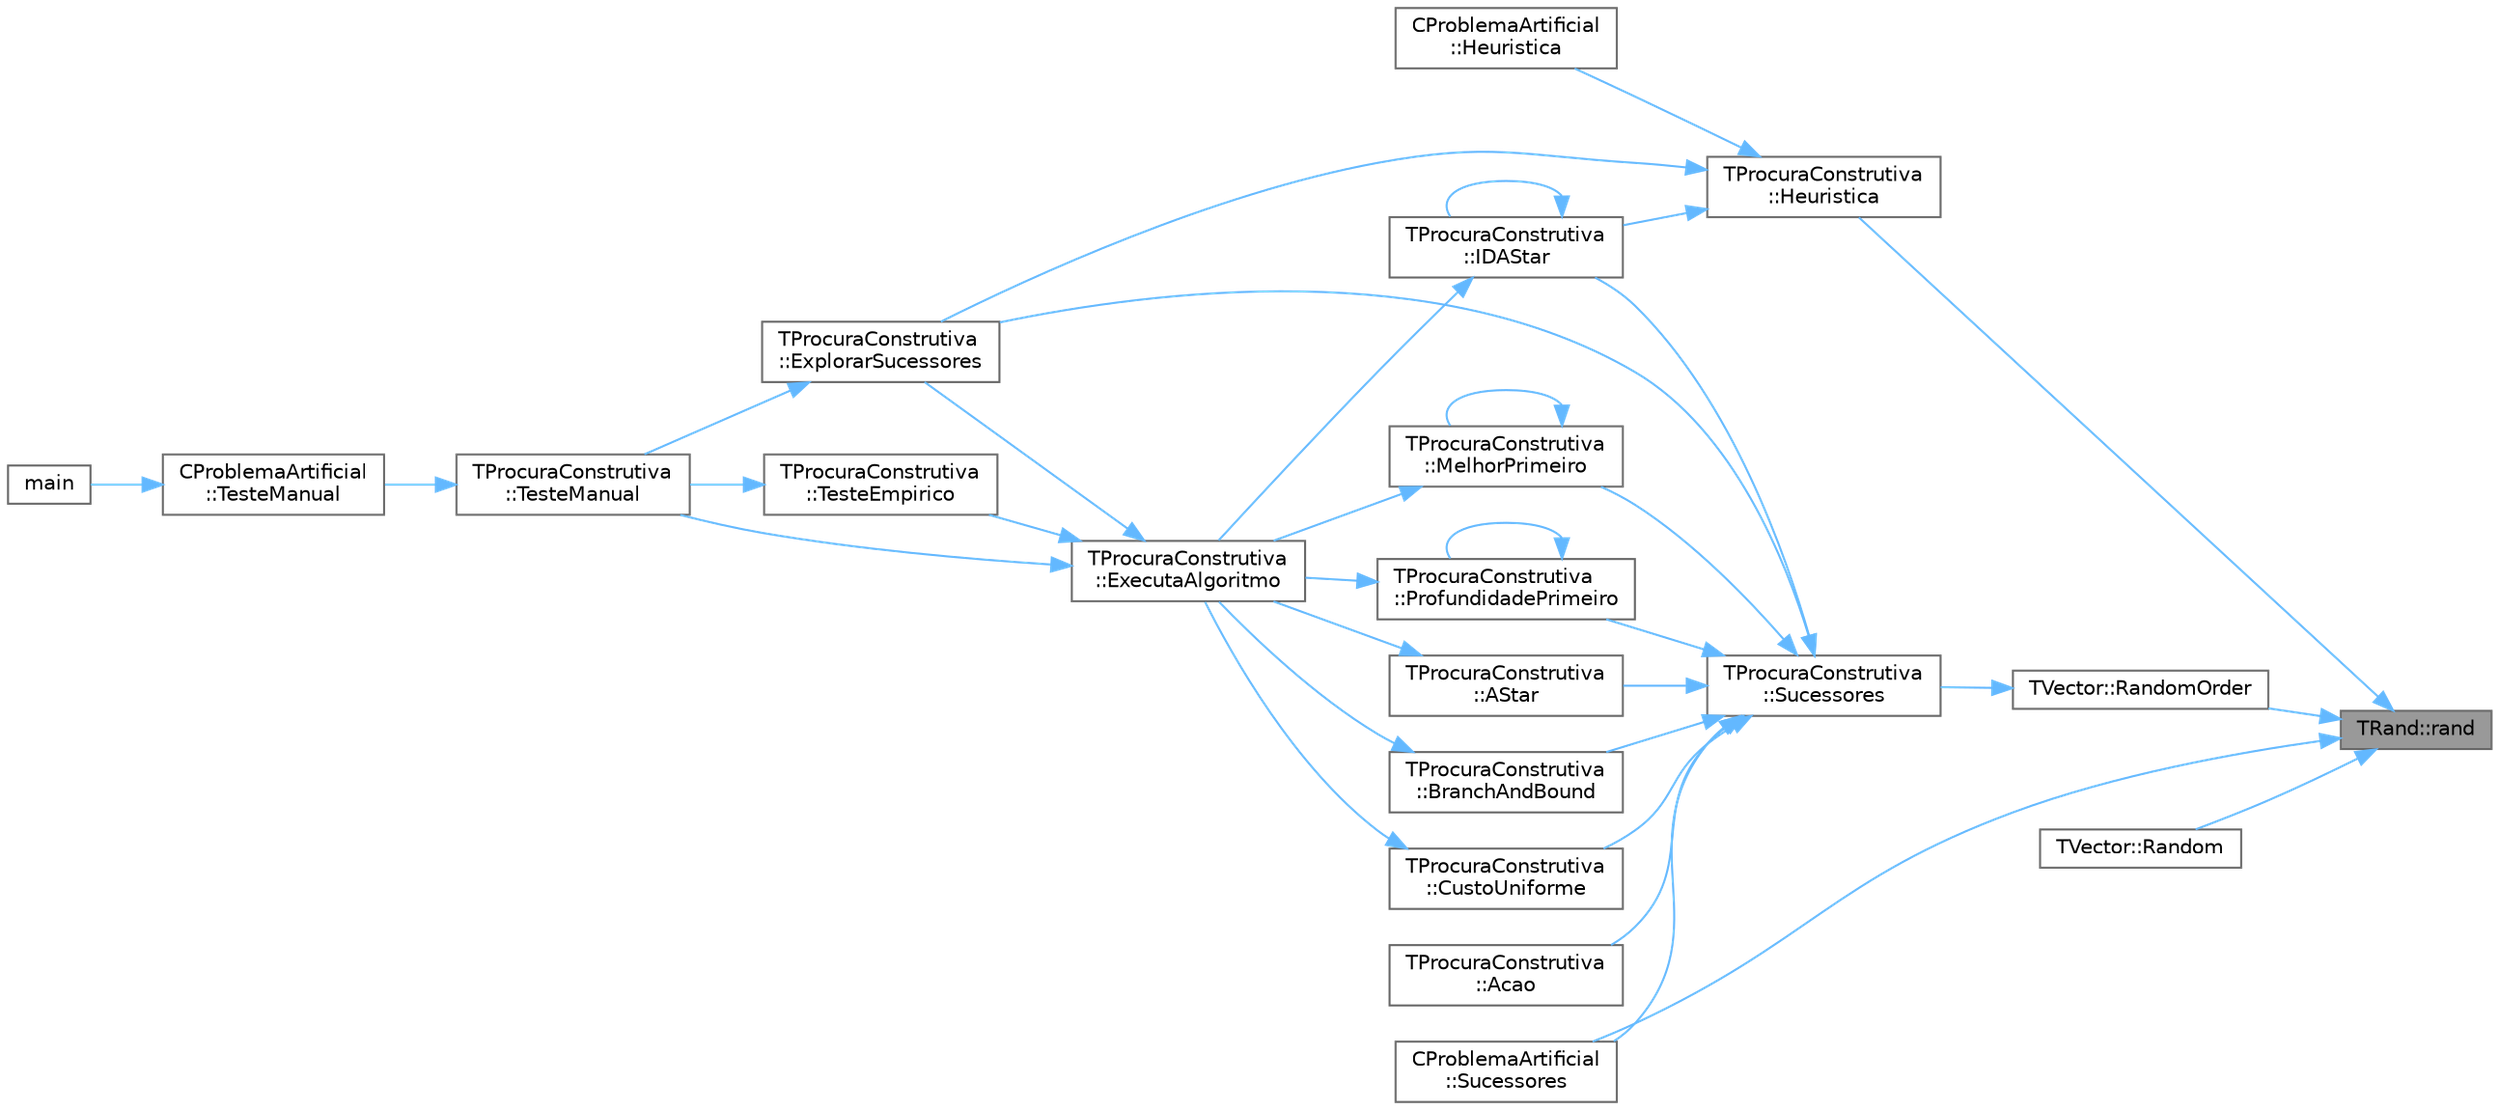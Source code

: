 digraph "TRand::rand"
{
 // LATEX_PDF_SIZE
  bgcolor="transparent";
  edge [fontname=Helvetica,fontsize=10,labelfontname=Helvetica,labelfontsize=10];
  node [fontname=Helvetica,fontsize=10,shape=box,height=0.2,width=0.4];
  rankdir="RL";
  Node1 [id="Node000001",label="TRand::rand",height=0.2,width=0.4,color="gray40", fillcolor="grey60", style="filled", fontcolor="black",tooltip=" "];
  Node1 -> Node2 [id="edge34_Node000001_Node000002",dir="back",color="steelblue1",style="solid",tooltip=" "];
  Node2 [id="Node000002",label="TProcuraConstrutiva\l::Heuristica",height=0.2,width=0.4,color="grey40", fillcolor="white", style="filled",URL="$group__RedefinicaoSugerida.html#ga0e8bb1bd33683545dc4f8f6329548b40",tooltip="Função para calcular quanto falta para o final, o valor da heurística."];
  Node2 -> Node3 [id="edge35_Node000002_Node000003",dir="back",color="steelblue1",style="solid",tooltip=" "];
  Node3 [id="Node000003",label="TProcuraConstrutiva\l::ExplorarSucessores",height=0.2,width=0.4,color="grey40", fillcolor="white", style="filled",URL="$classTProcuraConstrutiva.html#ab5639efca5e48b564a8bdd9ec23a8955",tooltip=" "];
  Node3 -> Node4 [id="edge36_Node000003_Node000004",dir="back",color="steelblue1",style="solid",tooltip=" "];
  Node4 [id="Node000004",label="TProcuraConstrutiva\l::TesteManual",height=0.2,width=0.4,color="grey40", fillcolor="white", style="filled",URL="$group__RedefinicaoMandatoria.html#ga843a501e25cbaff7eb51d8d29995be3a",tooltip="Inicializa a interação com o utilizador."];
  Node4 -> Node5 [id="edge37_Node000004_Node000005",dir="back",color="steelblue1",style="solid",tooltip=" "];
  Node5 [id="Node000005",label="CProblemaArtificial\l::TesteManual",height=0.2,width=0.4,color="grey40", fillcolor="white", style="filled",URL="$classCProblemaArtificial.html#abaad629eb538177261df40e1e27e92ed",tooltip="Inicializa a interação com o utilizador."];
  Node5 -> Node6 [id="edge38_Node000005_Node000006",dir="back",color="steelblue1",style="solid",tooltip=" "];
  Node6 [id="Node000006",label="main",height=0.2,width=0.4,color="grey40", fillcolor="white", style="filled",URL="$teste_8cpp.html#a0ddf1224851353fc92bfbff6f499fa97",tooltip=" "];
  Node2 -> Node7 [id="edge39_Node000002_Node000007",dir="back",color="steelblue1",style="solid",tooltip=" "];
  Node7 [id="Node000007",label="CProblemaArtificial\l::Heuristica",height=0.2,width=0.4,color="grey40", fillcolor="white", style="filled",URL="$classCProblemaArtificial.html#acefa1963a1703a5f092c391a13b37ff5",tooltip="Função para calcular quanto falta para o final, o valor da heurística."];
  Node2 -> Node8 [id="edge40_Node000002_Node000008",dir="back",color="steelblue1",style="solid",tooltip=" "];
  Node8 [id="Node000008",label="TProcuraConstrutiva\l::IDAStar",height=0.2,width=0.4,color="grey40", fillcolor="white", style="filled",URL="$group__ProcurasInformadas.html#gae77f9608e7988052377d7025bee7c4e8",tooltip="Executa a procura IDA*, algoritmo informado."];
  Node8 -> Node9 [id="edge41_Node000008_Node000009",dir="back",color="steelblue1",style="solid",tooltip=" "];
  Node9 [id="Node000009",label="TProcuraConstrutiva\l::ExecutaAlgoritmo",height=0.2,width=0.4,color="grey40", fillcolor="white", style="filled",URL="$group__RedefinicaoOpcional.html#gae52871eb18c8ae656a2174acf43b3bb3",tooltip="Executa o algoritmo com os parametros atuais."];
  Node9 -> Node3 [id="edge42_Node000009_Node000003",dir="back",color="steelblue1",style="solid",tooltip=" "];
  Node9 -> Node10 [id="edge43_Node000009_Node000010",dir="back",color="steelblue1",style="solid",tooltip=" "];
  Node10 [id="Node000010",label="TProcuraConstrutiva\l::TesteEmpirico",height=0.2,width=0.4,color="grey40", fillcolor="white", style="filled",URL="$group__RedefinicaoOpcional.html#gab2fca28035f165ce7c1d40acbfc8c971",tooltip="Executa testes empíricos, em todas as configurações guardadas, nas instâncias selecionadas."];
  Node10 -> Node4 [id="edge44_Node000010_Node000004",dir="back",color="steelblue1",style="solid",tooltip=" "];
  Node9 -> Node4 [id="edge45_Node000009_Node000004",dir="back",color="steelblue1",style="solid",tooltip=" "];
  Node8 -> Node8 [id="edge46_Node000008_Node000008",dir="back",color="steelblue1",style="solid",tooltip=" "];
  Node1 -> Node11 [id="edge47_Node000001_Node000011",dir="back",color="steelblue1",style="solid",tooltip=" "];
  Node11 [id="Node000011",label="TVector::Random",height=0.2,width=0.4,color="grey40", fillcolor="white", style="filled",URL="$classTVector.html#a769c6a55b72a463fd2313fbd638c7234",tooltip=" "];
  Node1 -> Node12 [id="edge48_Node000001_Node000012",dir="back",color="steelblue1",style="solid",tooltip=" "];
  Node12 [id="Node000012",label="TVector::RandomOrder",height=0.2,width=0.4,color="grey40", fillcolor="white", style="filled",URL="$classTVector.html#a747a4587a9dc84f7ac16331df242471f",tooltip=" "];
  Node12 -> Node13 [id="edge49_Node000012_Node000013",dir="back",color="steelblue1",style="solid",tooltip=" "];
  Node13 [id="Node000013",label="TProcuraConstrutiva\l::Sucessores",height=0.2,width=0.4,color="grey40", fillcolor="white", style="filled",URL="$group__RedefinicaoMandatoria.html#ga0a13570d2f5a21296e3c10c2780e170c",tooltip="Coloca em sucessores a lista de estados sucessores."];
  Node13 -> Node14 [id="edge50_Node000013_Node000014",dir="back",color="steelblue1",style="solid",tooltip=" "];
  Node14 [id="Node000014",label="TProcuraConstrutiva\l::Acao",height=0.2,width=0.4,color="grey40", fillcolor="white", style="filled",URL="$group__RedefinicaoOpcional.html#gacccf4fbb52126ba19bfc456c0c6d5214",tooltip="Executa a ação (movimento, passo, jogada, lance, etc.) no estado atual."];
  Node13 -> Node15 [id="edge51_Node000013_Node000015",dir="back",color="steelblue1",style="solid",tooltip=" "];
  Node15 [id="Node000015",label="TProcuraConstrutiva\l::AStar",height=0.2,width=0.4,color="grey40", fillcolor="white", style="filled",URL="$group__ProcurasInformadas.html#ga37dd78e1a9a6742700728135f81964b4",tooltip="Executa a procura A*, algoritmo informado."];
  Node15 -> Node9 [id="edge52_Node000015_Node000009",dir="back",color="steelblue1",style="solid",tooltip=" "];
  Node13 -> Node16 [id="edge53_Node000013_Node000016",dir="back",color="steelblue1",style="solid",tooltip=" "];
  Node16 [id="Node000016",label="TProcuraConstrutiva\l::BranchAndBound",height=0.2,width=0.4,color="grey40", fillcolor="white", style="filled",URL="$group__ProcurasInformadas.html#gafe804dbf6cabda9e627500c2d4f8aafd",tooltip="Executa o algoritmo Branch-and-Bound, um algoritmo informado."];
  Node16 -> Node9 [id="edge54_Node000016_Node000009",dir="back",color="steelblue1",style="solid",tooltip=" "];
  Node13 -> Node17 [id="edge55_Node000013_Node000017",dir="back",color="steelblue1",style="solid",tooltip=" "];
  Node17 [id="Node000017",label="TProcuraConstrutiva\l::CustoUniforme",height=0.2,width=0.4,color="grey40", fillcolor="white", style="filled",URL="$group__ProcurasCegas.html#ga2343fafdecfd55b69c0ffb71e8f9426b",tooltip="Executa a procura por custo uniforme, algoritmo cego."];
  Node17 -> Node9 [id="edge56_Node000017_Node000009",dir="back",color="steelblue1",style="solid",tooltip=" "];
  Node13 -> Node3 [id="edge57_Node000013_Node000003",dir="back",color="steelblue1",style="solid",tooltip=" "];
  Node13 -> Node8 [id="edge58_Node000013_Node000008",dir="back",color="steelblue1",style="solid",tooltip=" "];
  Node13 -> Node18 [id="edge59_Node000013_Node000018",dir="back",color="steelblue1",style="solid",tooltip=" "];
  Node18 [id="Node000018",label="TProcuraConstrutiva\l::MelhorPrimeiro",height=0.2,width=0.4,color="grey40", fillcolor="white", style="filled",URL="$group__ProcurasInformadas.html#gaebb84182343041bc276e4ceceb4b13aa",tooltip="Executa a procura melhor primeiro, algoritmo informado."];
  Node18 -> Node9 [id="edge60_Node000018_Node000009",dir="back",color="steelblue1",style="solid",tooltip=" "];
  Node18 -> Node18 [id="edge61_Node000018_Node000018",dir="back",color="steelblue1",style="solid",tooltip=" "];
  Node13 -> Node19 [id="edge62_Node000013_Node000019",dir="back",color="steelblue1",style="solid",tooltip=" "];
  Node19 [id="Node000019",label="TProcuraConstrutiva\l::ProfundidadePrimeiro",height=0.2,width=0.4,color="grey40", fillcolor="white", style="filled",URL="$group__ProcurasCegas.html#gaf00d9776f6b25d56138efb6725b86228",tooltip="Executa a procura em profundidade primeiro, algoritmo cego."];
  Node19 -> Node9 [id="edge63_Node000019_Node000009",dir="back",color="steelblue1",style="solid",tooltip=" "];
  Node19 -> Node19 [id="edge64_Node000019_Node000019",dir="back",color="steelblue1",style="solid",tooltip=" "];
  Node13 -> Node20 [id="edge65_Node000013_Node000020",dir="back",color="steelblue1",style="solid",tooltip=" "];
  Node20 [id="Node000020",label="CProblemaArtificial\l::Sucessores",height=0.2,width=0.4,color="grey40", fillcolor="white", style="filled",URL="$classCProblemaArtificial.html#a8ecd3995c8ce751d5da10cc20709175c",tooltip="Coloca em sucessores a lista de estados sucessores."];
  Node1 -> Node20 [id="edge66_Node000001_Node000020",dir="back",color="steelblue1",style="solid",tooltip=" "];
}
